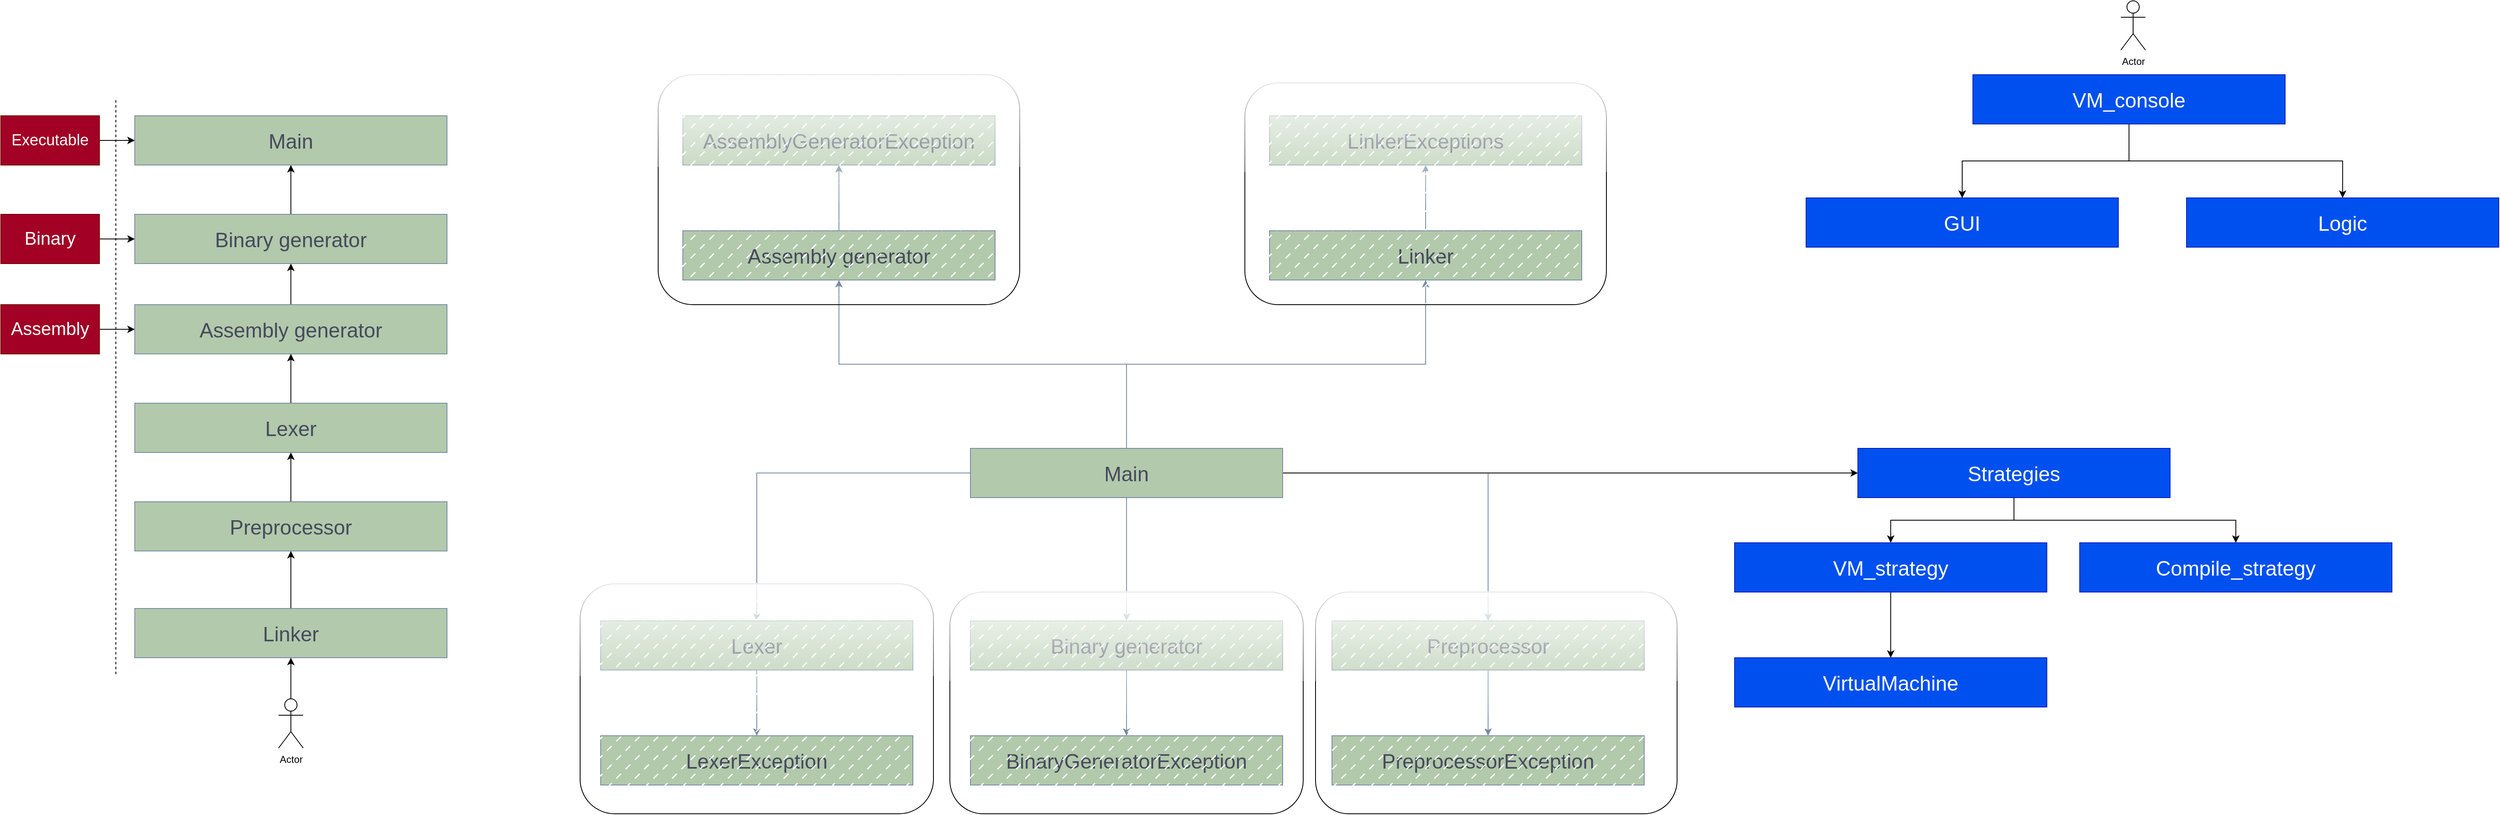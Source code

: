 <mxfile version="26.2.9">
  <diagram name="Страница — 1" id="IiIHjLgcgPe1mLimA3VC">
    <mxGraphModel dx="3694" dy="1073" grid="1" gridSize="10" guides="1" tooltips="1" connect="1" arrows="1" fold="1" page="1" pageScale="1" pageWidth="827" pageHeight="1169" background="none" math="0" shadow="0">
      <root>
        <mxCell id="0" />
        <mxCell id="1" parent="0" />
        <mxCell id="HhkN-pGyviHW9je4sgLv-35" value="" style="edgeStyle=orthogonalEdgeStyle;rounded=0;orthogonalLoop=1;jettySize=auto;html=1;strokeColor=#788AA3;fontColor=#46495D;fillColor=#B2C9AB;" parent="1" source="HhkN-pGyviHW9je4sgLv-1" target="HhkN-pGyviHW9je4sgLv-34" edge="1">
          <mxGeometry relative="1" as="geometry" />
        </mxCell>
        <mxCell id="HhkN-pGyviHW9je4sgLv-37" value="" style="edgeStyle=orthogonalEdgeStyle;rounded=0;orthogonalLoop=1;jettySize=auto;html=1;strokeColor=#788AA3;fontColor=#46495D;fillColor=#B2C9AB;" parent="1" source="HhkN-pGyviHW9je4sgLv-1" target="HhkN-pGyviHW9je4sgLv-36" edge="1">
          <mxGeometry relative="1" as="geometry" />
        </mxCell>
        <mxCell id="HhkN-pGyviHW9je4sgLv-39" value="" style="edgeStyle=orthogonalEdgeStyle;rounded=0;orthogonalLoop=1;jettySize=auto;html=1;strokeColor=#788AA3;fontColor=#46495D;fillColor=#B2C9AB;" parent="1" source="HhkN-pGyviHW9je4sgLv-1" target="HhkN-pGyviHW9je4sgLv-38" edge="1">
          <mxGeometry relative="1" as="geometry" />
        </mxCell>
        <mxCell id="HhkN-pGyviHW9je4sgLv-41" value="" style="edgeStyle=orthogonalEdgeStyle;rounded=0;orthogonalLoop=1;jettySize=auto;html=1;strokeColor=#788AA3;fontColor=#46495D;fillColor=#B2C9AB;" parent="1" source="HhkN-pGyviHW9je4sgLv-1" target="HhkN-pGyviHW9je4sgLv-40" edge="1">
          <mxGeometry relative="1" as="geometry" />
        </mxCell>
        <mxCell id="HhkN-pGyviHW9je4sgLv-43" value="" style="edgeStyle=orthogonalEdgeStyle;rounded=0;orthogonalLoop=1;jettySize=auto;html=1;strokeColor=#788AA3;fontColor=#46495D;fillColor=#B2C9AB;" parent="1" source="HhkN-pGyviHW9je4sgLv-1" target="HhkN-pGyviHW9je4sgLv-42" edge="1">
          <mxGeometry relative="1" as="geometry" />
        </mxCell>
        <mxCell id="FRFlXG7ZL1jjnm-62iuR-1" style="edgeStyle=orthogonalEdgeStyle;rounded=0;orthogonalLoop=1;jettySize=auto;html=1;" edge="1" parent="1" source="HhkN-pGyviHW9je4sgLv-1">
          <mxGeometry relative="1" as="geometry">
            <mxPoint x="890" y="615" as="targetPoint" />
          </mxGeometry>
        </mxCell>
        <mxCell id="HhkN-pGyviHW9je4sgLv-1" value="&lt;font style=&quot;font-size: 25px;&quot;&gt;Main&lt;/font&gt;" style="rounded=0;whiteSpace=wrap;html=1;labelBackgroundColor=none;fillColor=#B2C9AB;strokeColor=#788AA3;fontColor=#46495D;" parent="1" vertex="1">
          <mxGeometry x="-190" y="585" width="380" height="60" as="geometry" />
        </mxCell>
        <mxCell id="HhkN-pGyviHW9je4sgLv-49" value="" style="edgeStyle=orthogonalEdgeStyle;rounded=0;orthogonalLoop=1;jettySize=auto;html=1;strokeColor=#788AA3;fontColor=#46495D;fillColor=#B2C9AB;" parent="1" source="HhkN-pGyviHW9je4sgLv-34" target="HhkN-pGyviHW9je4sgLv-48" edge="1">
          <mxGeometry relative="1" as="geometry" />
        </mxCell>
        <mxCell id="HhkN-pGyviHW9je4sgLv-34" value="&lt;font style=&quot;font-size: 25px;&quot;&gt;Lexer&lt;/font&gt;" style="rounded=0;whiteSpace=wrap;html=1;labelBackgroundColor=none;fillColor=#B2C9AB;strokeColor=#788AA3;fontColor=#46495D;" parent="1" vertex="1">
          <mxGeometry x="-640" y="795" width="380" height="60" as="geometry" />
        </mxCell>
        <mxCell id="HhkN-pGyviHW9je4sgLv-45" value="" style="edgeStyle=orthogonalEdgeStyle;rounded=0;orthogonalLoop=1;jettySize=auto;html=1;strokeColor=#788AA3;fontColor=#46495D;fillColor=#B2C9AB;" parent="1" source="HhkN-pGyviHW9je4sgLv-36" target="HhkN-pGyviHW9je4sgLv-44" edge="1">
          <mxGeometry relative="1" as="geometry" />
        </mxCell>
        <mxCell id="HhkN-pGyviHW9je4sgLv-36" value="&lt;font style=&quot;font-size: 25px;&quot;&gt;Preprocessor&lt;/font&gt;" style="rounded=0;whiteSpace=wrap;html=1;labelBackgroundColor=none;fillColor=#B2C9AB;strokeColor=#788AA3;fontColor=#46495D;" parent="1" vertex="1">
          <mxGeometry x="250" y="795" width="380" height="60" as="geometry" />
        </mxCell>
        <mxCell id="HhkN-pGyviHW9je4sgLv-51" value="" style="edgeStyle=orthogonalEdgeStyle;rounded=0;orthogonalLoop=1;jettySize=auto;html=1;strokeColor=#788AA3;fontColor=#46495D;fillColor=#B2C9AB;" parent="1" source="HhkN-pGyviHW9je4sgLv-38" target="HhkN-pGyviHW9je4sgLv-50" edge="1">
          <mxGeometry relative="1" as="geometry" />
        </mxCell>
        <mxCell id="HhkN-pGyviHW9je4sgLv-38" value="&lt;font style=&quot;font-size: 25px;&quot;&gt;Assembly generator&lt;/font&gt;" style="rounded=0;whiteSpace=wrap;html=1;labelBackgroundColor=none;fillColor=#B2C9AB;strokeColor=#788AA3;fontColor=#46495D;" parent="1" vertex="1">
          <mxGeometry x="-540" y="320" width="380" height="60" as="geometry" />
        </mxCell>
        <mxCell id="HhkN-pGyviHW9je4sgLv-53" value="" style="edgeStyle=orthogonalEdgeStyle;rounded=0;orthogonalLoop=1;jettySize=auto;html=1;strokeColor=#788AA3;fontColor=#46495D;fillColor=#B2C9AB;" parent="1" source="HhkN-pGyviHW9je4sgLv-40" target="HhkN-pGyviHW9je4sgLv-52" edge="1">
          <mxGeometry relative="1" as="geometry" />
        </mxCell>
        <mxCell id="HhkN-pGyviHW9je4sgLv-40" value="&lt;font style=&quot;font-size: 25px;&quot;&gt;Linker&lt;/font&gt;" style="rounded=0;whiteSpace=wrap;html=1;labelBackgroundColor=none;fillColor=#B2C9AB;strokeColor=#788AA3;fontColor=#46495D;" parent="1" vertex="1">
          <mxGeometry x="174" y="320" width="380" height="60" as="geometry" />
        </mxCell>
        <mxCell id="HhkN-pGyviHW9je4sgLv-47" value="" style="edgeStyle=orthogonalEdgeStyle;rounded=0;orthogonalLoop=1;jettySize=auto;html=1;strokeColor=#788AA3;fontColor=#46495D;fillColor=#B2C9AB;" parent="1" source="HhkN-pGyviHW9je4sgLv-42" target="HhkN-pGyviHW9je4sgLv-46" edge="1">
          <mxGeometry relative="1" as="geometry" />
        </mxCell>
        <mxCell id="HhkN-pGyviHW9je4sgLv-42" value="&lt;font style=&quot;font-size: 25px;&quot;&gt;Binary generator&lt;/font&gt;" style="rounded=0;whiteSpace=wrap;html=1;labelBackgroundColor=none;fillColor=#B2C9AB;strokeColor=#788AA3;fontColor=#46495D;" parent="1" vertex="1">
          <mxGeometry x="-190" y="795" width="380" height="60" as="geometry" />
        </mxCell>
        <mxCell id="HhkN-pGyviHW9je4sgLv-44" value="&lt;font style=&quot;font-size: 25px;&quot;&gt;PreprocessorException&lt;/font&gt;" style="rounded=0;whiteSpace=wrap;html=1;labelBackgroundColor=none;fillColor=#B2C9AB;strokeColor=#788AA3;fontColor=#46495D;" parent="1" vertex="1">
          <mxGeometry x="250" y="935" width="380" height="60" as="geometry" />
        </mxCell>
        <mxCell id="HhkN-pGyviHW9je4sgLv-46" value="&lt;font style=&quot;font-size: 25px;&quot;&gt;BinaryGeneratorException&lt;/font&gt;" style="rounded=0;whiteSpace=wrap;html=1;labelBackgroundColor=none;fillColor=#B2C9AB;strokeColor=#788AA3;fontColor=#46495D;" parent="1" vertex="1">
          <mxGeometry x="-190" y="935" width="380" height="60" as="geometry" />
        </mxCell>
        <mxCell id="HhkN-pGyviHW9je4sgLv-48" value="&lt;font style=&quot;font-size: 25px;&quot;&gt;LexerException&lt;/font&gt;" style="rounded=0;whiteSpace=wrap;html=1;labelBackgroundColor=none;fillColor=#B2C9AB;strokeColor=#788AA3;fontColor=#46495D;" parent="1" vertex="1">
          <mxGeometry x="-640" y="935" width="380" height="60" as="geometry" />
        </mxCell>
        <mxCell id="HhkN-pGyviHW9je4sgLv-50" value="&lt;font style=&quot;font-size: 25px;&quot;&gt;AssemblyGeneratorException&lt;/font&gt;" style="rounded=0;whiteSpace=wrap;html=1;labelBackgroundColor=none;fillColor=#B2C9AB;strokeColor=#788AA3;fontColor=#46495D;" parent="1" vertex="1">
          <mxGeometry x="-540" y="180" width="380" height="60" as="geometry" />
        </mxCell>
        <mxCell id="HhkN-pGyviHW9je4sgLv-52" value="&lt;font style=&quot;font-size: 25px;&quot;&gt;LinkerExceptions&lt;/font&gt;" style="rounded=0;whiteSpace=wrap;html=1;labelBackgroundColor=none;fillColor=#B2C9AB;strokeColor=#788AA3;fontColor=#46495D;" parent="1" vertex="1">
          <mxGeometry x="174" y="180" width="380" height="60" as="geometry" />
        </mxCell>
        <mxCell id="HhkN-pGyviHW9je4sgLv-54" value="&lt;font style=&quot;font-size: 25px;&quot;&gt;Main&lt;/font&gt;" style="rounded=0;whiteSpace=wrap;html=1;labelBackgroundColor=none;fillColor=#B2C9AB;strokeColor=#788AA3;fontColor=#46495D;" parent="1" vertex="1">
          <mxGeometry x="-1207" y="180" width="380" height="60" as="geometry" />
        </mxCell>
        <mxCell id="1Pe37q1wq93f_4s7isEr-17" style="edgeStyle=orthogonalEdgeStyle;rounded=0;orthogonalLoop=1;jettySize=auto;html=1;entryX=0.5;entryY=1;entryDx=0;entryDy=0;" parent="1" source="HhkN-pGyviHW9je4sgLv-55" target="HhkN-pGyviHW9je4sgLv-54" edge="1">
          <mxGeometry relative="1" as="geometry" />
        </mxCell>
        <mxCell id="HhkN-pGyviHW9je4sgLv-55" value="&lt;font style=&quot;font-size: 25px;&quot;&gt;Binary generator&lt;/font&gt;" style="rounded=0;whiteSpace=wrap;html=1;labelBackgroundColor=none;fillColor=#B2C9AB;strokeColor=#788AA3;fontColor=#46495D;" parent="1" vertex="1">
          <mxGeometry x="-1207" y="300" width="380" height="60" as="geometry" />
        </mxCell>
        <mxCell id="1Pe37q1wq93f_4s7isEr-16" style="edgeStyle=orthogonalEdgeStyle;rounded=0;orthogonalLoop=1;jettySize=auto;html=1;entryX=0.5;entryY=1;entryDx=0;entryDy=0;" parent="1" source="HhkN-pGyviHW9je4sgLv-57" target="HhkN-pGyviHW9je4sgLv-55" edge="1">
          <mxGeometry relative="1" as="geometry">
            <Array as="points">
              <mxPoint x="-1017" y="390" />
              <mxPoint x="-1017" y="390" />
            </Array>
          </mxGeometry>
        </mxCell>
        <mxCell id="HhkN-pGyviHW9je4sgLv-57" value="&lt;span style=&quot;font-size: 25px;&quot;&gt;Assembly generator&lt;/span&gt;" style="rounded=0;whiteSpace=wrap;html=1;labelBackgroundColor=none;fillColor=#B2C9AB;strokeColor=#788AA3;fontColor=#46495D;" parent="1" vertex="1">
          <mxGeometry x="-1207" y="410" width="380" height="60" as="geometry" />
        </mxCell>
        <mxCell id="1Pe37q1wq93f_4s7isEr-14" style="edgeStyle=orthogonalEdgeStyle;rounded=0;orthogonalLoop=1;jettySize=auto;html=1;" parent="1" source="HhkN-pGyviHW9je4sgLv-59" target="1Pe37q1wq93f_4s7isEr-13" edge="1">
          <mxGeometry relative="1" as="geometry" />
        </mxCell>
        <mxCell id="HhkN-pGyviHW9je4sgLv-59" value="&lt;font style=&quot;font-size: 25px;&quot;&gt;Preprocessor&lt;/font&gt;" style="rounded=0;whiteSpace=wrap;html=1;labelBackgroundColor=none;fillColor=#B2C9AB;strokeColor=#788AA3;fontColor=#46495D;" parent="1" vertex="1">
          <mxGeometry x="-1207" y="650" width="380" height="60" as="geometry" />
        </mxCell>
        <mxCell id="1Pe37q1wq93f_4s7isEr-11" style="edgeStyle=orthogonalEdgeStyle;rounded=0;orthogonalLoop=1;jettySize=auto;html=1;" parent="1" source="HhkN-pGyviHW9je4sgLv-61" target="HhkN-pGyviHW9je4sgLv-59" edge="1">
          <mxGeometry relative="1" as="geometry">
            <mxPoint x="-1017" y="730" as="targetPoint" />
          </mxGeometry>
        </mxCell>
        <mxCell id="HhkN-pGyviHW9je4sgLv-61" value="&lt;font style=&quot;font-size: 25px;&quot;&gt;Linker&lt;/font&gt;" style="rounded=0;whiteSpace=wrap;html=1;labelBackgroundColor=none;fillColor=#B2C9AB;strokeColor=#788AA3;fontColor=#46495D;" parent="1" vertex="1">
          <mxGeometry x="-1207" y="780" width="380" height="60" as="geometry" />
        </mxCell>
        <mxCell id="1Pe37q1wq93f_4s7isEr-20" style="edgeStyle=orthogonalEdgeStyle;rounded=0;orthogonalLoop=1;jettySize=auto;html=1;entryX=0;entryY=0.5;entryDx=0;entryDy=0;" parent="1" source="m5i5Z3udP00BeDHO9knX-1" target="HhkN-pGyviHW9je4sgLv-55" edge="1">
          <mxGeometry relative="1" as="geometry" />
        </mxCell>
        <mxCell id="m5i5Z3udP00BeDHO9knX-1" value="&lt;font style=&quot;font-size: 22px;&quot;&gt;Binary&lt;/font&gt;" style="rounded=0;whiteSpace=wrap;html=1;fillColor=#a20025;fontColor=#ffffff;strokeColor=#6F0000;" parent="1" vertex="1">
          <mxGeometry x="-1370" y="300" width="120" height="60" as="geometry" />
        </mxCell>
        <mxCell id="1Pe37q1wq93f_4s7isEr-21" style="edgeStyle=orthogonalEdgeStyle;rounded=0;orthogonalLoop=1;jettySize=auto;html=1;entryX=0;entryY=0.5;entryDx=0;entryDy=0;" parent="1" source="m5i5Z3udP00BeDHO9knX-3" target="HhkN-pGyviHW9je4sgLv-57" edge="1">
          <mxGeometry relative="1" as="geometry" />
        </mxCell>
        <mxCell id="m5i5Z3udP00BeDHO9knX-3" value="&lt;font style=&quot;font-size: 22px;&quot;&gt;Assembly&lt;/font&gt;" style="rounded=0;whiteSpace=wrap;html=1;fillColor=#a20025;fontColor=#ffffff;strokeColor=#6F0000;" parent="1" vertex="1">
          <mxGeometry x="-1370" y="410" width="120" height="60" as="geometry" />
        </mxCell>
        <mxCell id="m5i5Z3udP00BeDHO9knX-4" value="" style="endArrow=none;dashed=1;html=1;rounded=0;" parent="1" edge="1">
          <mxGeometry width="50" height="50" relative="1" as="geometry">
            <mxPoint x="-1230" y="860" as="sourcePoint" />
            <mxPoint x="-1230" y="160" as="targetPoint" />
            <Array as="points">
              <mxPoint x="-1230" y="500" />
            </Array>
          </mxGeometry>
        </mxCell>
        <mxCell id="m5i5Z3udP00BeDHO9knX-5" value="" style="rounded=1;whiteSpace=wrap;html=1;glass=1;fillStyle=dashed;" parent="1" vertex="1">
          <mxGeometry x="-570" y="130" width="440" height="280" as="geometry" />
        </mxCell>
        <mxCell id="m5i5Z3udP00BeDHO9knX-6" value="" style="rounded=1;whiteSpace=wrap;html=1;glass=1;fillStyle=dashed;shadow=0;" parent="1" vertex="1">
          <mxGeometry x="144" y="140" width="440" height="270" as="geometry" />
        </mxCell>
        <mxCell id="m5i5Z3udP00BeDHO9knX-7" value="" style="rounded=1;whiteSpace=wrap;html=1;glass=1;fillStyle=dashed;" parent="1" vertex="1">
          <mxGeometry x="230" y="760" width="440" height="270" as="geometry" />
        </mxCell>
        <mxCell id="m5i5Z3udP00BeDHO9knX-8" value="" style="rounded=1;whiteSpace=wrap;html=1;glass=1;fillStyle=dashed;" parent="1" vertex="1">
          <mxGeometry x="-215" y="760" width="430" height="270" as="geometry" />
        </mxCell>
        <mxCell id="m5i5Z3udP00BeDHO9knX-9" value="" style="rounded=1;whiteSpace=wrap;html=1;glass=1;fillStyle=dashed;perimeterSpacing=1;" parent="1" vertex="1">
          <mxGeometry x="-665" y="750" width="430" height="280" as="geometry" />
        </mxCell>
        <mxCell id="1Pe37q1wq93f_4s7isEr-19" style="edgeStyle=orthogonalEdgeStyle;rounded=0;orthogonalLoop=1;jettySize=auto;html=1;" parent="1" source="m5i5Z3udP00BeDHO9knX-10" target="HhkN-pGyviHW9je4sgLv-54" edge="1">
          <mxGeometry relative="1" as="geometry" />
        </mxCell>
        <mxCell id="m5i5Z3udP00BeDHO9knX-10" value="&lt;font style=&quot;font-size: 19px;&quot;&gt;Executable&lt;/font&gt;" style="rounded=0;whiteSpace=wrap;html=1;fillColor=#a20025;fontColor=#ffffff;strokeColor=#6F0000;" parent="1" vertex="1">
          <mxGeometry x="-1370" y="180" width="120" height="60" as="geometry" />
        </mxCell>
        <mxCell id="1Pe37q1wq93f_4s7isEr-2" style="edgeStyle=orthogonalEdgeStyle;rounded=0;orthogonalLoop=1;jettySize=auto;html=1;" parent="1" source="1Pe37q1wq93f_4s7isEr-1" target="HhkN-pGyviHW9je4sgLv-61" edge="1">
          <mxGeometry relative="1" as="geometry" />
        </mxCell>
        <mxCell id="1Pe37q1wq93f_4s7isEr-1" value="Actor" style="shape=umlActor;verticalLabelPosition=bottom;verticalAlign=top;html=1;outlineConnect=0;" parent="1" vertex="1">
          <mxGeometry x="-1032" y="890" width="30" height="60" as="geometry" />
        </mxCell>
        <mxCell id="1Pe37q1wq93f_4s7isEr-15" style="edgeStyle=orthogonalEdgeStyle;rounded=0;orthogonalLoop=1;jettySize=auto;html=1;entryX=0.5;entryY=1;entryDx=0;entryDy=0;" parent="1" source="1Pe37q1wq93f_4s7isEr-13" target="HhkN-pGyviHW9je4sgLv-57" edge="1">
          <mxGeometry relative="1" as="geometry" />
        </mxCell>
        <mxCell id="1Pe37q1wq93f_4s7isEr-13" value="&lt;font style=&quot;font-size: 25px;&quot;&gt;Lexer&lt;/font&gt;" style="rounded=0;whiteSpace=wrap;html=1;labelBackgroundColor=none;fillColor=#B2C9AB;strokeColor=#788AA3;fontColor=#46495D;" parent="1" vertex="1">
          <mxGeometry x="-1207" y="530" width="380" height="60" as="geometry" />
        </mxCell>
        <mxCell id="FRFlXG7ZL1jjnm-62iuR-5" value="" style="edgeStyle=orthogonalEdgeStyle;rounded=0;orthogonalLoop=1;jettySize=auto;html=1;" edge="1" parent="1" source="FRFlXG7ZL1jjnm-62iuR-3" target="FRFlXG7ZL1jjnm-62iuR-4">
          <mxGeometry relative="1" as="geometry" />
        </mxCell>
        <mxCell id="FRFlXG7ZL1jjnm-62iuR-7" value="" style="edgeStyle=orthogonalEdgeStyle;rounded=0;orthogonalLoop=1;jettySize=auto;html=1;" edge="1" parent="1" source="FRFlXG7ZL1jjnm-62iuR-3" target="FRFlXG7ZL1jjnm-62iuR-6">
          <mxGeometry relative="1" as="geometry" />
        </mxCell>
        <mxCell id="FRFlXG7ZL1jjnm-62iuR-3" value="&lt;font style=&quot;font-size: 25px;&quot;&gt;Strategies&lt;/font&gt;" style="rounded=0;whiteSpace=wrap;html=1;labelBackgroundColor=none;fillColor=#0050ef;strokeColor=#001DBC;fontColor=#ffffff;" vertex="1" parent="1">
          <mxGeometry x="890" y="585" width="380" height="60" as="geometry" />
        </mxCell>
        <mxCell id="FRFlXG7ZL1jjnm-62iuR-9" value="" style="edgeStyle=orthogonalEdgeStyle;rounded=0;orthogonalLoop=1;jettySize=auto;html=1;" edge="1" parent="1" source="FRFlXG7ZL1jjnm-62iuR-4" target="FRFlXG7ZL1jjnm-62iuR-8">
          <mxGeometry relative="1" as="geometry" />
        </mxCell>
        <mxCell id="FRFlXG7ZL1jjnm-62iuR-4" value="&lt;font style=&quot;font-size: 25px;&quot;&gt;VM_strategy&lt;/font&gt;" style="rounded=0;whiteSpace=wrap;html=1;labelBackgroundColor=none;fillColor=#0050ef;strokeColor=#001DBC;fontColor=#ffffff;" vertex="1" parent="1">
          <mxGeometry x="740" y="700" width="380" height="60" as="geometry" />
        </mxCell>
        <mxCell id="FRFlXG7ZL1jjnm-62iuR-6" value="&lt;font style=&quot;font-size: 25px;&quot;&gt;Compile_strategy&lt;/font&gt;" style="rounded=0;whiteSpace=wrap;html=1;labelBackgroundColor=none;fillColor=#0050ef;strokeColor=#001DBC;fontColor=#ffffff;" vertex="1" parent="1">
          <mxGeometry x="1160" y="700" width="380" height="60" as="geometry" />
        </mxCell>
        <mxCell id="FRFlXG7ZL1jjnm-62iuR-8" value="&lt;font style=&quot;font-size: 25px;&quot;&gt;VirtualMachine&lt;/font&gt;" style="rounded=0;whiteSpace=wrap;html=1;labelBackgroundColor=none;fillColor=#0050ef;strokeColor=#001DBC;fontColor=#ffffff;" vertex="1" parent="1">
          <mxGeometry x="740" y="840" width="380" height="60" as="geometry" />
        </mxCell>
        <mxCell id="FRFlXG7ZL1jjnm-62iuR-13" value="" style="edgeStyle=orthogonalEdgeStyle;rounded=0;orthogonalLoop=1;jettySize=auto;html=1;" edge="1" parent="1" source="FRFlXG7ZL1jjnm-62iuR-10" target="FRFlXG7ZL1jjnm-62iuR-12">
          <mxGeometry relative="1" as="geometry" />
        </mxCell>
        <mxCell id="FRFlXG7ZL1jjnm-62iuR-14" value="" style="edgeStyle=orthogonalEdgeStyle;rounded=0;orthogonalLoop=1;jettySize=auto;html=1;" edge="1" parent="1" source="FRFlXG7ZL1jjnm-62iuR-10" target="FRFlXG7ZL1jjnm-62iuR-12">
          <mxGeometry relative="1" as="geometry" />
        </mxCell>
        <mxCell id="FRFlXG7ZL1jjnm-62iuR-15" style="edgeStyle=orthogonalEdgeStyle;rounded=0;orthogonalLoop=1;jettySize=auto;html=1;entryX=0.5;entryY=0;entryDx=0;entryDy=0;" edge="1" parent="1" source="FRFlXG7ZL1jjnm-62iuR-10" target="FRFlXG7ZL1jjnm-62iuR-16">
          <mxGeometry relative="1" as="geometry">
            <mxPoint x="1390" y="280" as="targetPoint" />
          </mxGeometry>
        </mxCell>
        <mxCell id="FRFlXG7ZL1jjnm-62iuR-10" value="&lt;font style=&quot;font-size: 25px;&quot;&gt;VM_console&lt;/font&gt;" style="rounded=0;whiteSpace=wrap;html=1;labelBackgroundColor=none;fillColor=#0050ef;strokeColor=#001DBC;fontColor=#ffffff;" vertex="1" parent="1">
          <mxGeometry x="1030" y="130" width="380" height="60" as="geometry" />
        </mxCell>
        <mxCell id="FRFlXG7ZL1jjnm-62iuR-11" value="Actor" style="shape=umlActor;verticalLabelPosition=bottom;verticalAlign=top;html=1;outlineConnect=0;" vertex="1" parent="1">
          <mxGeometry x="1210" y="40" width="30" height="60" as="geometry" />
        </mxCell>
        <mxCell id="FRFlXG7ZL1jjnm-62iuR-12" value="&lt;font style=&quot;font-size: 25px;&quot;&gt;GUI&lt;/font&gt;" style="rounded=0;whiteSpace=wrap;html=1;labelBackgroundColor=none;fillColor=#0050ef;strokeColor=#001DBC;fontColor=#ffffff;" vertex="1" parent="1">
          <mxGeometry x="827" y="280" width="380" height="60" as="geometry" />
        </mxCell>
        <mxCell id="FRFlXG7ZL1jjnm-62iuR-16" value="&lt;font style=&quot;font-size: 25px;&quot;&gt;Logic&lt;/font&gt;" style="rounded=0;whiteSpace=wrap;html=1;labelBackgroundColor=none;fillColor=#0050ef;strokeColor=#001DBC;fontColor=#ffffff;" vertex="1" parent="1">
          <mxGeometry x="1290" y="280" width="380" height="60" as="geometry" />
        </mxCell>
      </root>
    </mxGraphModel>
  </diagram>
</mxfile>

